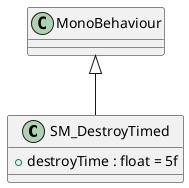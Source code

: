 @startuml
class SM_DestroyTimed {
    + destroyTime : float = 5f
}
MonoBehaviour <|-- SM_DestroyTimed
@enduml
